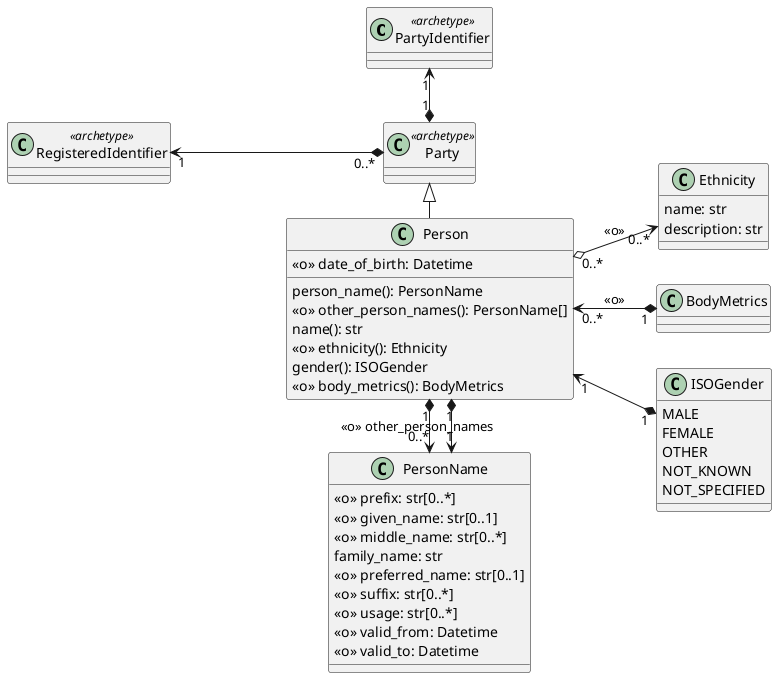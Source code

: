 @startuml
left to right direction
skinparam linetype polyline
'skinparam linetype ortho

class PartyIdentifier <<archetype>>
class RegisteredIdentifier <<archetype>>

together {
class Party <<archetype>>
class Person {}
}

Party "1" *-right-> "1" PartyIdentifier: \t\t
Party "0..*" *-up-> "1" RegisteredIdentifier: \t\t


class Person {
<<o>> date_of_birth: Datetime
person_name(): PersonName
<<o>> other_person_names(): PersonName[]
name(): str
<<o>> ethnicity(): Ethnicity
gender(): ISOGender
<<o>> body_metrics(): BodyMetrics
}

class Ethnicity {
name: str
description: str
}
class BodyMetrics {}
class ISOGender {
MALE
FEMALE
OTHER
NOT_KNOWN
NOT_SPECIFIED
}

Person -right-|> Party

Person "0..*" o--> "0..*" Ethnicity: <<o>>
Person "0..*" <--* "1" BodyMetrics : <<o>>
Person "1" <--* "1" ISOGender

Person "1" *--l-> "1" PersonName: \t\t
Person "1" *--l-> "0..*" PersonName: <<o>> other_person_names

class PersonName {
<<o>> prefix: str[0..*]
<<o>> given_name: str[0..1]
<<o>> middle_name: str[0..*]
family_name: str
<<o>> preferred_name: str[0..1]
<<o>> suffix: str[0..*]
<<o>> usage: str[0..*]
<<o>> valid_from: Datetime
<<o>> valid_to: Datetime
}



@enduml
